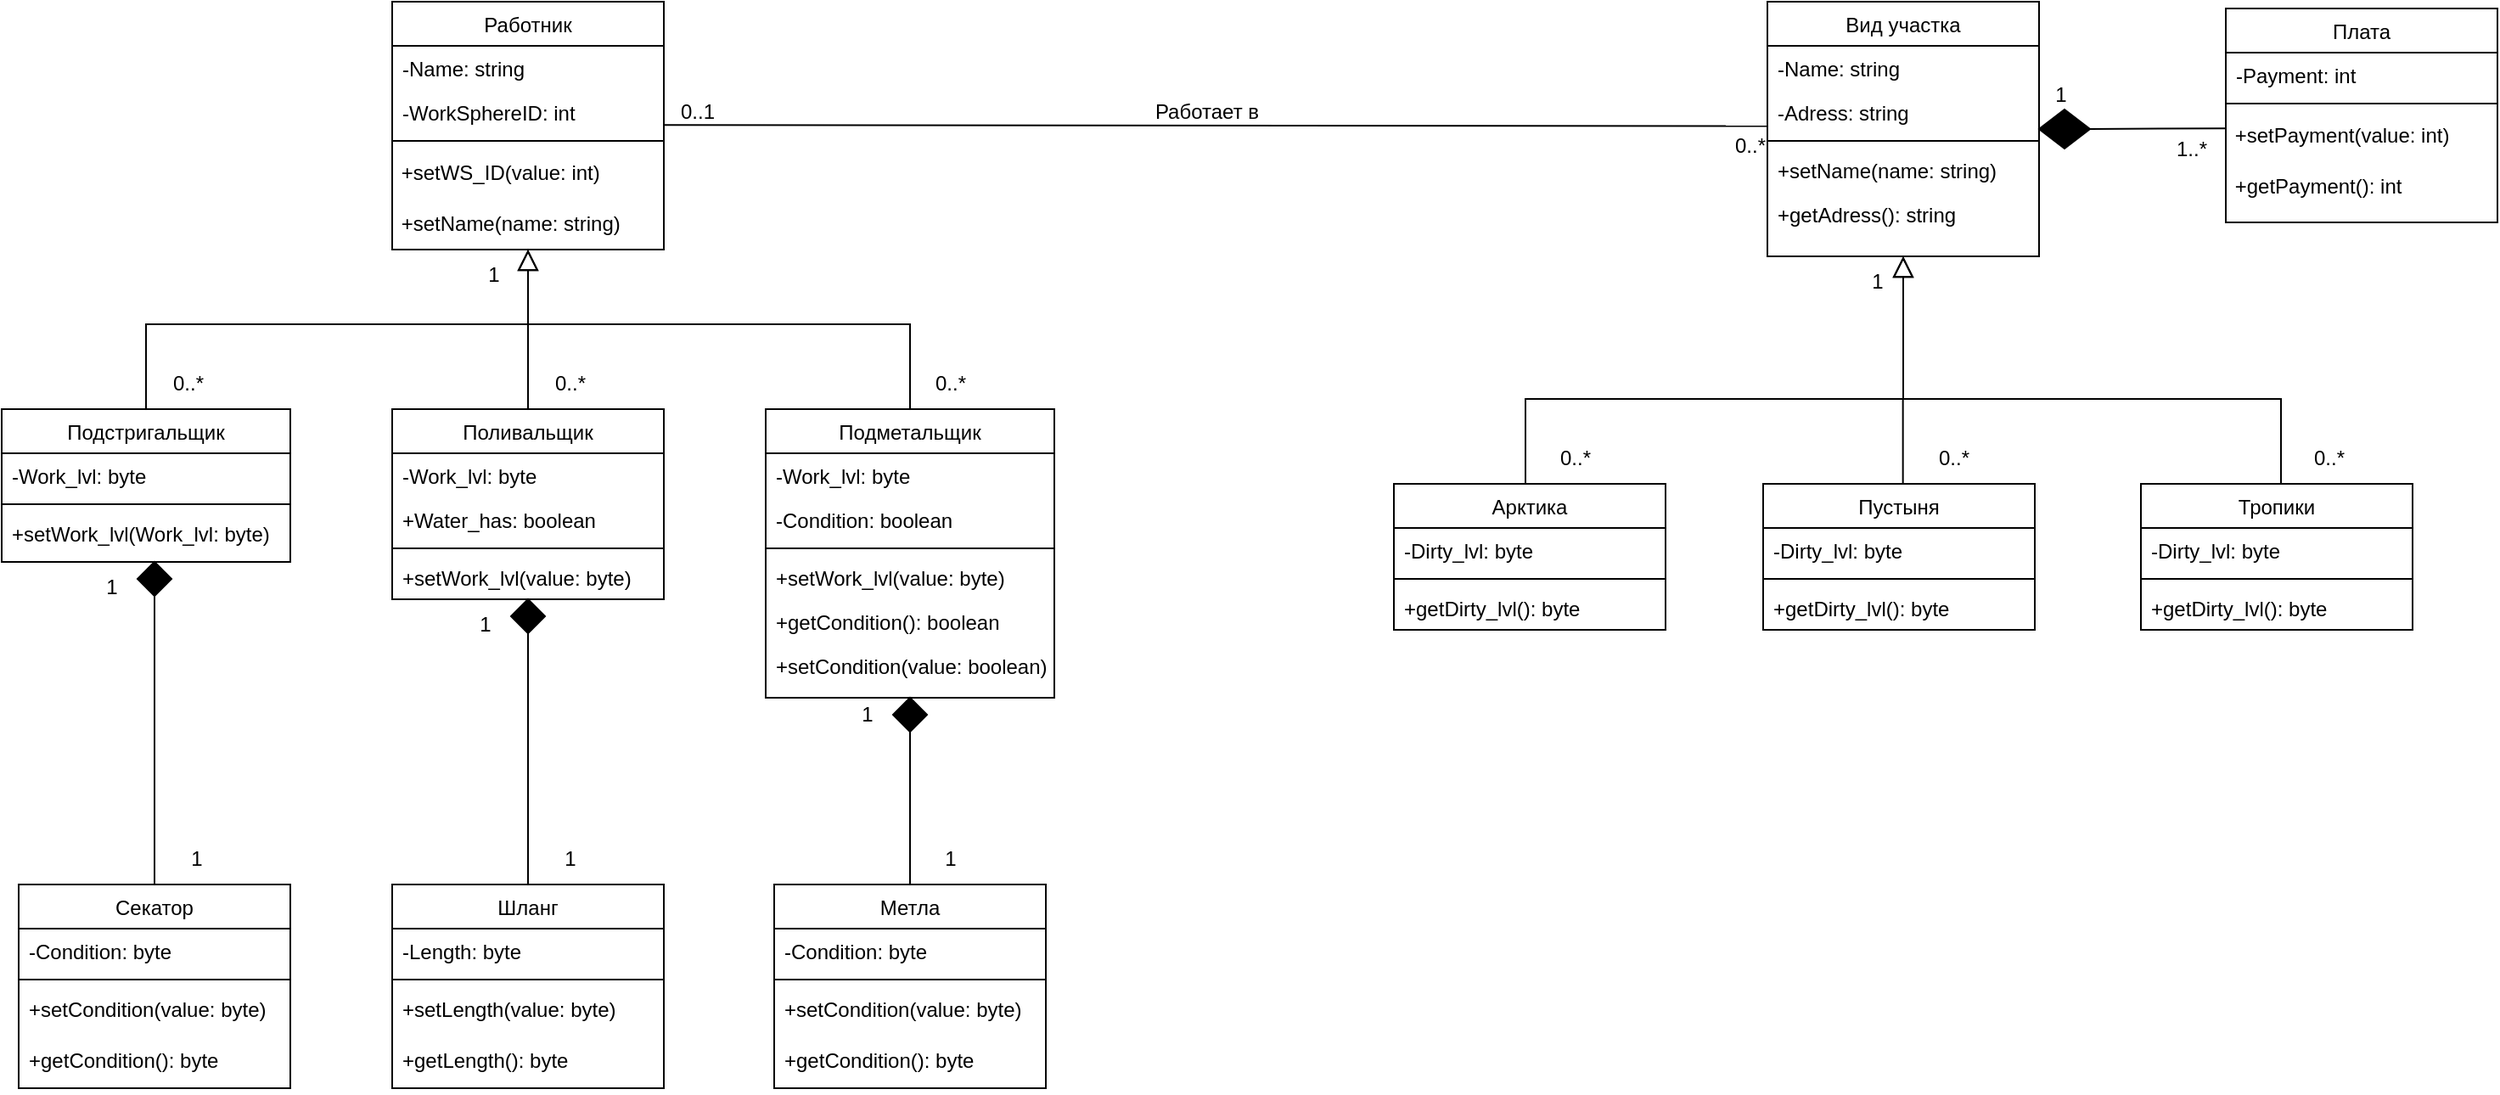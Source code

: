 <mxfile version="22.0.8" type="device">
  <diagram id="C5RBs43oDa-KdzZeNtuy" name="Page-1">
    <mxGraphModel dx="2306" dy="749" grid="1" gridSize="10" guides="1" tooltips="1" connect="1" arrows="1" fold="1" page="1" pageScale="1" pageWidth="827" pageHeight="1169" math="0" shadow="0">
      <root>
        <mxCell id="WIyWlLk6GJQsqaUBKTNV-0" />
        <mxCell id="WIyWlLk6GJQsqaUBKTNV-1" parent="WIyWlLk6GJQsqaUBKTNV-0" />
        <mxCell id="zkfFHV4jXpPFQw0GAbJ--0" value="Работник" style="swimlane;fontStyle=0;align=center;verticalAlign=top;childLayout=stackLayout;horizontal=1;startSize=26;horizontalStack=0;resizeParent=1;resizeLast=0;collapsible=1;marginBottom=0;rounded=0;shadow=0;strokeWidth=1;" parent="WIyWlLk6GJQsqaUBKTNV-1" vertex="1">
          <mxGeometry x="100" y="120" width="160" height="146" as="geometry">
            <mxRectangle x="230" y="140" width="160" height="26" as="alternateBounds" />
          </mxGeometry>
        </mxCell>
        <mxCell id="zkfFHV4jXpPFQw0GAbJ--1" value="-Name: string" style="text;align=left;verticalAlign=top;spacingLeft=4;spacingRight=4;overflow=hidden;rotatable=0;points=[[0,0.5],[1,0.5]];portConstraint=eastwest;" parent="zkfFHV4jXpPFQw0GAbJ--0" vertex="1">
          <mxGeometry y="26" width="160" height="26" as="geometry" />
        </mxCell>
        <mxCell id="zkfFHV4jXpPFQw0GAbJ--2" value="-WorkSphereID: int" style="text;align=left;verticalAlign=top;spacingLeft=4;spacingRight=4;overflow=hidden;rotatable=0;points=[[0,0.5],[1,0.5]];portConstraint=eastwest;rounded=0;shadow=0;html=0;" parent="zkfFHV4jXpPFQw0GAbJ--0" vertex="1">
          <mxGeometry y="52" width="160" height="26" as="geometry" />
        </mxCell>
        <mxCell id="zkfFHV4jXpPFQw0GAbJ--4" value="" style="line;html=1;strokeWidth=1;align=left;verticalAlign=middle;spacingTop=-1;spacingLeft=3;spacingRight=3;rotatable=0;labelPosition=right;points=[];portConstraint=eastwest;" parent="zkfFHV4jXpPFQw0GAbJ--0" vertex="1">
          <mxGeometry y="78" width="160" height="8" as="geometry" />
        </mxCell>
        <mxCell id="GcH96Sqjor09nr94Ua-5-16" value="&amp;nbsp;+setWS_ID(value: int)" style="text;html=1;align=left;verticalAlign=middle;resizable=0;points=[];autosize=1;strokeColor=none;fillColor=none;" parent="zkfFHV4jXpPFQw0GAbJ--0" vertex="1">
          <mxGeometry y="86" width="160" height="30" as="geometry" />
        </mxCell>
        <mxCell id="GcH96Sqjor09nr94Ua-5-45" value="&amp;nbsp;+setName(name: string)" style="text;html=1;align=left;verticalAlign=middle;resizable=0;points=[];autosize=1;strokeColor=none;fillColor=none;" parent="zkfFHV4jXpPFQw0GAbJ--0" vertex="1">
          <mxGeometry y="116" width="160" height="30" as="geometry" />
        </mxCell>
        <mxCell id="zkfFHV4jXpPFQw0GAbJ--6" value="Подстригальщик" style="swimlane;fontStyle=0;align=center;verticalAlign=top;childLayout=stackLayout;horizontal=1;startSize=26;horizontalStack=0;resizeParent=1;resizeLast=0;collapsible=1;marginBottom=0;rounded=0;shadow=0;strokeWidth=1;" parent="WIyWlLk6GJQsqaUBKTNV-1" vertex="1">
          <mxGeometry x="-130" y="360" width="170" height="90" as="geometry">
            <mxRectangle x="120" y="360" width="160" height="26" as="alternateBounds" />
          </mxGeometry>
        </mxCell>
        <mxCell id="zkfFHV4jXpPFQw0GAbJ--7" value="-Work_lvl: byte" style="text;align=left;verticalAlign=top;spacingLeft=4;spacingRight=4;overflow=hidden;rotatable=0;points=[[0,0.5],[1,0.5]];portConstraint=eastwest;" parent="zkfFHV4jXpPFQw0GAbJ--6" vertex="1">
          <mxGeometry y="26" width="170" height="26" as="geometry" />
        </mxCell>
        <mxCell id="zkfFHV4jXpPFQw0GAbJ--9" value="" style="line;html=1;strokeWidth=1;align=left;verticalAlign=middle;spacingTop=-1;spacingLeft=3;spacingRight=3;rotatable=0;labelPosition=right;points=[];portConstraint=eastwest;" parent="zkfFHV4jXpPFQw0GAbJ--6" vertex="1">
          <mxGeometry y="52" width="170" height="8" as="geometry" />
        </mxCell>
        <mxCell id="zkfFHV4jXpPFQw0GAbJ--11" value="+setWork_lvl(Work_lvl: byte)" style="text;align=left;verticalAlign=top;spacingLeft=4;spacingRight=4;overflow=hidden;rotatable=0;points=[[0,0.5],[1,0.5]];portConstraint=eastwest;" parent="zkfFHV4jXpPFQw0GAbJ--6" vertex="1">
          <mxGeometry y="60" width="170" height="26" as="geometry" />
        </mxCell>
        <mxCell id="zkfFHV4jXpPFQw0GAbJ--12" value="" style="endArrow=block;endSize=10;endFill=0;shadow=0;strokeWidth=1;rounded=0;edgeStyle=elbowEdgeStyle;elbow=vertical;" parent="WIyWlLk6GJQsqaUBKTNV-1" source="zkfFHV4jXpPFQw0GAbJ--6" target="zkfFHV4jXpPFQw0GAbJ--0" edge="1">
          <mxGeometry width="160" relative="1" as="geometry">
            <mxPoint x="200" y="203" as="sourcePoint" />
            <mxPoint x="200" y="203" as="targetPoint" />
            <Array as="points">
              <mxPoint x="70" y="310" />
            </Array>
          </mxGeometry>
        </mxCell>
        <mxCell id="zkfFHV4jXpPFQw0GAbJ--16" value="" style="endArrow=block;endSize=10;endFill=0;shadow=0;strokeWidth=1;rounded=0;edgeStyle=elbowEdgeStyle;elbow=vertical;exitX=0.5;exitY=0;exitDx=0;exitDy=0;" parent="WIyWlLk6GJQsqaUBKTNV-1" source="GcH96Sqjor09nr94Ua-5-0" target="zkfFHV4jXpPFQw0GAbJ--0" edge="1">
          <mxGeometry width="160" relative="1" as="geometry">
            <mxPoint x="410" y="360" as="sourcePoint" />
            <mxPoint x="310" y="271" as="targetPoint" />
            <Array as="points">
              <mxPoint x="290" y="310" />
              <mxPoint x="180" y="309" />
              <mxPoint x="410" y="309" />
            </Array>
          </mxGeometry>
        </mxCell>
        <mxCell id="zkfFHV4jXpPFQw0GAbJ--17" value="Вид участка" style="swimlane;fontStyle=0;align=center;verticalAlign=top;childLayout=stackLayout;horizontal=1;startSize=26;horizontalStack=0;resizeParent=1;resizeLast=0;collapsible=1;marginBottom=0;rounded=0;shadow=0;strokeWidth=1;" parent="WIyWlLk6GJQsqaUBKTNV-1" vertex="1">
          <mxGeometry x="910" y="120" width="160" height="150" as="geometry">
            <mxRectangle x="550" y="140" width="160" height="26" as="alternateBounds" />
          </mxGeometry>
        </mxCell>
        <mxCell id="zkfFHV4jXpPFQw0GAbJ--18" value="-Name: string" style="text;align=left;verticalAlign=top;spacingLeft=4;spacingRight=4;overflow=hidden;rotatable=0;points=[[0,0.5],[1,0.5]];portConstraint=eastwest;" parent="zkfFHV4jXpPFQw0GAbJ--17" vertex="1">
          <mxGeometry y="26" width="160" height="26" as="geometry" />
        </mxCell>
        <mxCell id="zkfFHV4jXpPFQw0GAbJ--20" value="-Adress: string" style="text;align=left;verticalAlign=top;spacingLeft=4;spacingRight=4;overflow=hidden;rotatable=0;points=[[0,0.5],[1,0.5]];portConstraint=eastwest;rounded=0;shadow=0;html=0;" parent="zkfFHV4jXpPFQw0GAbJ--17" vertex="1">
          <mxGeometry y="52" width="160" height="26" as="geometry" />
        </mxCell>
        <mxCell id="zkfFHV4jXpPFQw0GAbJ--23" value="" style="line;html=1;strokeWidth=1;align=left;verticalAlign=middle;spacingTop=-1;spacingLeft=3;spacingRight=3;rotatable=0;labelPosition=right;points=[];portConstraint=eastwest;" parent="zkfFHV4jXpPFQw0GAbJ--17" vertex="1">
          <mxGeometry y="78" width="160" height="8" as="geometry" />
        </mxCell>
        <mxCell id="zkfFHV4jXpPFQw0GAbJ--24" value="+setName(name: string)" style="text;align=left;verticalAlign=top;spacingLeft=4;spacingRight=4;overflow=hidden;rotatable=0;points=[[0,0.5],[1,0.5]];portConstraint=eastwest;" parent="zkfFHV4jXpPFQw0GAbJ--17" vertex="1">
          <mxGeometry y="86" width="160" height="26" as="geometry" />
        </mxCell>
        <mxCell id="GcH96Sqjor09nr94Ua-5-46" value="+getAdress(): string" style="text;align=left;verticalAlign=top;spacingLeft=4;spacingRight=4;overflow=hidden;rotatable=0;points=[[0,0.5],[1,0.5]];portConstraint=eastwest;" parent="zkfFHV4jXpPFQw0GAbJ--17" vertex="1">
          <mxGeometry y="112" width="160" height="26" as="geometry" />
        </mxCell>
        <mxCell id="GcH96Sqjor09nr94Ua-5-0" value="Подметальщик" style="swimlane;fontStyle=0;align=center;verticalAlign=top;childLayout=stackLayout;horizontal=1;startSize=26;horizontalStack=0;resizeParent=1;resizeLast=0;collapsible=1;marginBottom=0;rounded=0;shadow=0;strokeWidth=1;" parent="WIyWlLk6GJQsqaUBKTNV-1" vertex="1">
          <mxGeometry x="320" y="360" width="170" height="170" as="geometry">
            <mxRectangle x="120" y="360" width="160" height="26" as="alternateBounds" />
          </mxGeometry>
        </mxCell>
        <mxCell id="GcH96Sqjor09nr94Ua-5-1" value="-Work_lvl: byte" style="text;align=left;verticalAlign=top;spacingLeft=4;spacingRight=4;overflow=hidden;rotatable=0;points=[[0,0.5],[1,0.5]];portConstraint=eastwest;" parent="GcH96Sqjor09nr94Ua-5-0" vertex="1">
          <mxGeometry y="26" width="170" height="26" as="geometry" />
        </mxCell>
        <mxCell id="GcH96Sqjor09nr94Ua-5-2" value="-Condition: boolean" style="text;align=left;verticalAlign=top;spacingLeft=4;spacingRight=4;overflow=hidden;rotatable=0;points=[[0,0.5],[1,0.5]];portConstraint=eastwest;rounded=0;shadow=0;html=0;" parent="GcH96Sqjor09nr94Ua-5-0" vertex="1">
          <mxGeometry y="52" width="170" height="26" as="geometry" />
        </mxCell>
        <mxCell id="GcH96Sqjor09nr94Ua-5-3" value="" style="line;html=1;strokeWidth=1;align=left;verticalAlign=middle;spacingTop=-1;spacingLeft=3;spacingRight=3;rotatable=0;labelPosition=right;points=[];portConstraint=eastwest;" parent="GcH96Sqjor09nr94Ua-5-0" vertex="1">
          <mxGeometry y="78" width="170" height="8" as="geometry" />
        </mxCell>
        <mxCell id="GcH96Sqjor09nr94Ua-5-19" value="+setWork_lvl(value: byte)" style="text;align=left;verticalAlign=top;spacingLeft=4;spacingRight=4;overflow=hidden;rotatable=0;points=[[0,0.5],[1,0.5]];portConstraint=eastwest;fontStyle=0" parent="GcH96Sqjor09nr94Ua-5-0" vertex="1">
          <mxGeometry y="86" width="170" height="26" as="geometry" />
        </mxCell>
        <mxCell id="GcH96Sqjor09nr94Ua-5-20" value="+getCondition(): boolean" style="text;align=left;verticalAlign=top;spacingLeft=4;spacingRight=4;overflow=hidden;rotatable=0;points=[[0,0.5],[1,0.5]];portConstraint=eastwest;" parent="GcH96Sqjor09nr94Ua-5-0" vertex="1">
          <mxGeometry y="112" width="170" height="26" as="geometry" />
        </mxCell>
        <mxCell id="GcH96Sqjor09nr94Ua-5-21" value="+setCondition(value: boolean)" style="text;align=left;verticalAlign=top;spacingLeft=4;spacingRight=4;overflow=hidden;rotatable=0;points=[[0,0.5],[1,0.5]];portConstraint=eastwest;" parent="GcH96Sqjor09nr94Ua-5-0" vertex="1">
          <mxGeometry y="138" width="170" height="26" as="geometry" />
        </mxCell>
        <mxCell id="GcH96Sqjor09nr94Ua-5-7" value="Поливальщик" style="swimlane;fontStyle=0;align=center;verticalAlign=top;childLayout=stackLayout;horizontal=1;startSize=26;horizontalStack=0;resizeParent=1;resizeLast=0;collapsible=1;marginBottom=0;rounded=0;shadow=0;strokeWidth=1;" parent="WIyWlLk6GJQsqaUBKTNV-1" vertex="1">
          <mxGeometry x="100" y="360" width="160" height="112" as="geometry">
            <mxRectangle x="120" y="360" width="160" height="26" as="alternateBounds" />
          </mxGeometry>
        </mxCell>
        <mxCell id="GcH96Sqjor09nr94Ua-5-8" value="-Work_lvl: byte" style="text;align=left;verticalAlign=top;spacingLeft=4;spacingRight=4;overflow=hidden;rotatable=0;points=[[0,0.5],[1,0.5]];portConstraint=eastwest;" parent="GcH96Sqjor09nr94Ua-5-7" vertex="1">
          <mxGeometry y="26" width="160" height="26" as="geometry" />
        </mxCell>
        <mxCell id="GcH96Sqjor09nr94Ua-5-9" value="+Water_has: boolean" style="text;align=left;verticalAlign=top;spacingLeft=4;spacingRight=4;overflow=hidden;rotatable=0;points=[[0,0.5],[1,0.5]];portConstraint=eastwest;rounded=0;shadow=0;html=0;" parent="GcH96Sqjor09nr94Ua-5-7" vertex="1">
          <mxGeometry y="52" width="160" height="26" as="geometry" />
        </mxCell>
        <mxCell id="GcH96Sqjor09nr94Ua-5-10" value="" style="line;html=1;strokeWidth=1;align=left;verticalAlign=middle;spacingTop=-1;spacingLeft=3;spacingRight=3;rotatable=0;labelPosition=right;points=[];portConstraint=eastwest;" parent="GcH96Sqjor09nr94Ua-5-7" vertex="1">
          <mxGeometry y="78" width="160" height="8" as="geometry" />
        </mxCell>
        <mxCell id="GcH96Sqjor09nr94Ua-5-11" value="+setWork_lvl(value: byte)" style="text;align=left;verticalAlign=top;spacingLeft=4;spacingRight=4;overflow=hidden;rotatable=0;points=[[0,0.5],[1,0.5]];portConstraint=eastwest;fontStyle=0" parent="GcH96Sqjor09nr94Ua-5-7" vertex="1">
          <mxGeometry y="86" width="160" height="26" as="geometry" />
        </mxCell>
        <mxCell id="GcH96Sqjor09nr94Ua-5-15" value="" style="endArrow=none;html=1;rounded=0;exitX=0.5;exitY=0;exitDx=0;exitDy=0;" parent="WIyWlLk6GJQsqaUBKTNV-1" source="GcH96Sqjor09nr94Ua-5-7" edge="1">
          <mxGeometry width="50" height="50" relative="1" as="geometry">
            <mxPoint x="150" y="350" as="sourcePoint" />
            <mxPoint x="180" y="310" as="targetPoint" />
          </mxGeometry>
        </mxCell>
        <mxCell id="GcH96Sqjor09nr94Ua-5-23" value="Секатор" style="swimlane;fontStyle=0;align=center;verticalAlign=top;childLayout=stackLayout;horizontal=1;startSize=26;horizontalStack=0;resizeParent=1;resizeLast=0;collapsible=1;marginBottom=0;rounded=0;shadow=0;strokeWidth=1;" parent="WIyWlLk6GJQsqaUBKTNV-1" vertex="1">
          <mxGeometry x="-120" y="640" width="160" height="120" as="geometry">
            <mxRectangle x="120" y="360" width="160" height="26" as="alternateBounds" />
          </mxGeometry>
        </mxCell>
        <mxCell id="GcH96Sqjor09nr94Ua-5-24" value="-Condition: byte" style="text;align=left;verticalAlign=top;spacingLeft=4;spacingRight=4;overflow=hidden;rotatable=0;points=[[0,0.5],[1,0.5]];portConstraint=eastwest;" parent="GcH96Sqjor09nr94Ua-5-23" vertex="1">
          <mxGeometry y="26" width="160" height="26" as="geometry" />
        </mxCell>
        <mxCell id="GcH96Sqjor09nr94Ua-5-25" value="" style="line;html=1;strokeWidth=1;align=left;verticalAlign=middle;spacingTop=-1;spacingLeft=3;spacingRight=3;rotatable=0;labelPosition=right;points=[];portConstraint=eastwest;" parent="GcH96Sqjor09nr94Ua-5-23" vertex="1">
          <mxGeometry y="52" width="160" height="8" as="geometry" />
        </mxCell>
        <mxCell id="GcH96Sqjor09nr94Ua-5-26" value="+setCondition(value: byte)" style="text;align=left;verticalAlign=top;spacingLeft=4;spacingRight=4;overflow=hidden;rotatable=0;points=[[0,0.5],[1,0.5]];portConstraint=eastwest;" parent="GcH96Sqjor09nr94Ua-5-23" vertex="1">
          <mxGeometry y="60" width="160" height="30" as="geometry" />
        </mxCell>
        <mxCell id="GcH96Sqjor09nr94Ua-5-30" value="+getCondition(): byte" style="text;align=left;verticalAlign=top;spacingLeft=4;spacingRight=4;overflow=hidden;rotatable=0;points=[[0,0.5],[1,0.5]];portConstraint=eastwest;" parent="GcH96Sqjor09nr94Ua-5-23" vertex="1">
          <mxGeometry y="90" width="160" height="30" as="geometry" />
        </mxCell>
        <mxCell id="GcH96Sqjor09nr94Ua-5-28" value="" style="rhombus;whiteSpace=wrap;html=1;fillStyle=solid;fillColor=#000000;" parent="WIyWlLk6GJQsqaUBKTNV-1" vertex="1">
          <mxGeometry x="-50" y="450" width="20" height="20" as="geometry" />
        </mxCell>
        <mxCell id="GcH96Sqjor09nr94Ua-5-29" value="" style="endArrow=none;html=1;rounded=0;entryX=0.5;entryY=1;entryDx=0;entryDy=0;exitX=0.5;exitY=0;exitDx=0;exitDy=0;" parent="WIyWlLk6GJQsqaUBKTNV-1" source="GcH96Sqjor09nr94Ua-5-23" target="GcH96Sqjor09nr94Ua-5-28" edge="1">
          <mxGeometry width="50" height="50" relative="1" as="geometry">
            <mxPoint x="-40" y="510" as="sourcePoint" />
            <mxPoint x="10" y="460" as="targetPoint" />
          </mxGeometry>
        </mxCell>
        <mxCell id="GcH96Sqjor09nr94Ua-5-31" value="" style="rhombus;whiteSpace=wrap;html=1;fillColor=#000000;" parent="WIyWlLk6GJQsqaUBKTNV-1" vertex="1">
          <mxGeometry x="170" y="472" width="20" height="20" as="geometry" />
        </mxCell>
        <mxCell id="GcH96Sqjor09nr94Ua-5-32" value="" style="endArrow=none;html=1;rounded=0;entryX=0.5;entryY=1;entryDx=0;entryDy=0;exitX=0.5;exitY=0;exitDx=0;exitDy=0;" parent="WIyWlLk6GJQsqaUBKTNV-1" source="GcH96Sqjor09nr94Ua-5-40" target="GcH96Sqjor09nr94Ua-5-31" edge="1">
          <mxGeometry width="50" height="50" relative="1" as="geometry">
            <mxPoint x="180" y="550" as="sourcePoint" />
            <mxPoint x="230" y="482" as="targetPoint" />
          </mxGeometry>
        </mxCell>
        <mxCell id="GcH96Sqjor09nr94Ua-5-33" value="" style="rhombus;whiteSpace=wrap;html=1;strokeColor=#000000;fillColor=#000000;" parent="WIyWlLk6GJQsqaUBKTNV-1" vertex="1">
          <mxGeometry x="395" y="530" width="20" height="20" as="geometry" />
        </mxCell>
        <mxCell id="GcH96Sqjor09nr94Ua-5-34" value="" style="endArrow=none;html=1;rounded=0;entryX=0.5;entryY=1;entryDx=0;entryDy=0;exitX=0.5;exitY=0;exitDx=0;exitDy=0;" parent="WIyWlLk6GJQsqaUBKTNV-1" source="GcH96Sqjor09nr94Ua-5-35" target="GcH96Sqjor09nr94Ua-5-33" edge="1">
          <mxGeometry width="50" height="50" relative="1" as="geometry">
            <mxPoint x="405" y="570" as="sourcePoint" />
            <mxPoint x="455" y="540" as="targetPoint" />
          </mxGeometry>
        </mxCell>
        <mxCell id="GcH96Sqjor09nr94Ua-5-35" value="Метла" style="swimlane;fontStyle=0;align=center;verticalAlign=top;childLayout=stackLayout;horizontal=1;startSize=26;horizontalStack=0;resizeParent=1;resizeLast=0;collapsible=1;marginBottom=0;rounded=0;shadow=0;strokeWidth=1;" parent="WIyWlLk6GJQsqaUBKTNV-1" vertex="1">
          <mxGeometry x="325" y="640" width="160" height="120" as="geometry">
            <mxRectangle x="120" y="360" width="160" height="26" as="alternateBounds" />
          </mxGeometry>
        </mxCell>
        <mxCell id="GcH96Sqjor09nr94Ua-5-36" value="-Condition: byte" style="text;align=left;verticalAlign=top;spacingLeft=4;spacingRight=4;overflow=hidden;rotatable=0;points=[[0,0.5],[1,0.5]];portConstraint=eastwest;" parent="GcH96Sqjor09nr94Ua-5-35" vertex="1">
          <mxGeometry y="26" width="160" height="26" as="geometry" />
        </mxCell>
        <mxCell id="GcH96Sqjor09nr94Ua-5-37" value="" style="line;html=1;strokeWidth=1;align=left;verticalAlign=middle;spacingTop=-1;spacingLeft=3;spacingRight=3;rotatable=0;labelPosition=right;points=[];portConstraint=eastwest;" parent="GcH96Sqjor09nr94Ua-5-35" vertex="1">
          <mxGeometry y="52" width="160" height="8" as="geometry" />
        </mxCell>
        <mxCell id="GcH96Sqjor09nr94Ua-5-38" value="+setCondition(value: byte)" style="text;align=left;verticalAlign=top;spacingLeft=4;spacingRight=4;overflow=hidden;rotatable=0;points=[[0,0.5],[1,0.5]];portConstraint=eastwest;" parent="GcH96Sqjor09nr94Ua-5-35" vertex="1">
          <mxGeometry y="60" width="160" height="30" as="geometry" />
        </mxCell>
        <mxCell id="GcH96Sqjor09nr94Ua-5-39" value="+getCondition(): byte" style="text;align=left;verticalAlign=top;spacingLeft=4;spacingRight=4;overflow=hidden;rotatable=0;points=[[0,0.5],[1,0.5]];portConstraint=eastwest;" parent="GcH96Sqjor09nr94Ua-5-35" vertex="1">
          <mxGeometry y="90" width="160" height="30" as="geometry" />
        </mxCell>
        <mxCell id="GcH96Sqjor09nr94Ua-5-40" value="Шланг" style="swimlane;fontStyle=0;align=center;verticalAlign=top;childLayout=stackLayout;horizontal=1;startSize=26;horizontalStack=0;resizeParent=1;resizeLast=0;collapsible=1;marginBottom=0;rounded=0;shadow=0;strokeWidth=1;" parent="WIyWlLk6GJQsqaUBKTNV-1" vertex="1">
          <mxGeometry x="100" y="640" width="160" height="120" as="geometry">
            <mxRectangle x="120" y="360" width="160" height="26" as="alternateBounds" />
          </mxGeometry>
        </mxCell>
        <mxCell id="GcH96Sqjor09nr94Ua-5-41" value="-Length: byte" style="text;align=left;verticalAlign=top;spacingLeft=4;spacingRight=4;overflow=hidden;rotatable=0;points=[[0,0.5],[1,0.5]];portConstraint=eastwest;" parent="GcH96Sqjor09nr94Ua-5-40" vertex="1">
          <mxGeometry y="26" width="160" height="26" as="geometry" />
        </mxCell>
        <mxCell id="GcH96Sqjor09nr94Ua-5-42" value="" style="line;html=1;strokeWidth=1;align=left;verticalAlign=middle;spacingTop=-1;spacingLeft=3;spacingRight=3;rotatable=0;labelPosition=right;points=[];portConstraint=eastwest;" parent="GcH96Sqjor09nr94Ua-5-40" vertex="1">
          <mxGeometry y="52" width="160" height="8" as="geometry" />
        </mxCell>
        <mxCell id="GcH96Sqjor09nr94Ua-5-43" value="+setLength(value: byte)" style="text;align=left;verticalAlign=top;spacingLeft=4;spacingRight=4;overflow=hidden;rotatable=0;points=[[0,0.5],[1,0.5]];portConstraint=eastwest;" parent="GcH96Sqjor09nr94Ua-5-40" vertex="1">
          <mxGeometry y="60" width="160" height="30" as="geometry" />
        </mxCell>
        <mxCell id="GcH96Sqjor09nr94Ua-5-44" value="+getLength(): byte" style="text;align=left;verticalAlign=top;spacingLeft=4;spacingRight=4;overflow=hidden;rotatable=0;points=[[0,0.5],[1,0.5]];portConstraint=eastwest;" parent="GcH96Sqjor09nr94Ua-5-40" vertex="1">
          <mxGeometry y="90" width="160" height="30" as="geometry" />
        </mxCell>
        <mxCell id="GcH96Sqjor09nr94Ua-5-47" value="" style="endArrow=block;endSize=10;endFill=0;shadow=0;strokeWidth=1;rounded=0;edgeStyle=elbowEdgeStyle;elbow=vertical;" parent="WIyWlLk6GJQsqaUBKTNV-1" edge="1">
          <mxGeometry width="160" relative="1" as="geometry">
            <mxPoint x="767.5" y="404" as="sourcePoint" />
            <mxPoint x="990" y="270" as="targetPoint" />
            <Array as="points">
              <mxPoint x="877.5" y="354" />
            </Array>
          </mxGeometry>
        </mxCell>
        <mxCell id="GcH96Sqjor09nr94Ua-5-48" value="" style="endArrow=block;endSize=10;endFill=0;shadow=0;strokeWidth=1;rounded=0;edgeStyle=elbowEdgeStyle;elbow=vertical;exitX=0.5;exitY=0;exitDx=0;exitDy=0;entryX=0.5;entryY=1;entryDx=0;entryDy=0;" parent="WIyWlLk6GJQsqaUBKTNV-1" target="zkfFHV4jXpPFQw0GAbJ--17" edge="1">
          <mxGeometry width="160" relative="1" as="geometry">
            <mxPoint x="1212.5" y="404" as="sourcePoint" />
            <mxPoint x="987.5" y="310" as="targetPoint" />
            <Array as="points">
              <mxPoint x="1097.5" y="354" />
              <mxPoint x="987.5" y="353" />
              <mxPoint x="1217.5" y="353" />
            </Array>
          </mxGeometry>
        </mxCell>
        <mxCell id="GcH96Sqjor09nr94Ua-5-49" value="Пустыня" style="swimlane;fontStyle=0;align=center;verticalAlign=top;childLayout=stackLayout;horizontal=1;startSize=26;horizontalStack=0;resizeParent=1;resizeLast=0;collapsible=1;marginBottom=0;rounded=0;shadow=0;strokeWidth=1;" parent="WIyWlLk6GJQsqaUBKTNV-1" vertex="1">
          <mxGeometry x="907.5" y="404" width="160" height="86" as="geometry">
            <mxRectangle x="120" y="360" width="160" height="26" as="alternateBounds" />
          </mxGeometry>
        </mxCell>
        <mxCell id="GcH96Sqjor09nr94Ua-5-50" value="-Dirty_lvl: byte" style="text;align=left;verticalAlign=top;spacingLeft=4;spacingRight=4;overflow=hidden;rotatable=0;points=[[0,0.5],[1,0.5]];portConstraint=eastwest;" parent="GcH96Sqjor09nr94Ua-5-49" vertex="1">
          <mxGeometry y="26" width="160" height="26" as="geometry" />
        </mxCell>
        <mxCell id="GcH96Sqjor09nr94Ua-5-52" value="" style="line;html=1;strokeWidth=1;align=left;verticalAlign=middle;spacingTop=-1;spacingLeft=3;spacingRight=3;rotatable=0;labelPosition=right;points=[];portConstraint=eastwest;" parent="GcH96Sqjor09nr94Ua-5-49" vertex="1">
          <mxGeometry y="52" width="160" height="8" as="geometry" />
        </mxCell>
        <mxCell id="GcH96Sqjor09nr94Ua-5-53" value="+getDirty_lvl(): byte" style="text;align=left;verticalAlign=top;spacingLeft=4;spacingRight=4;overflow=hidden;rotatable=0;points=[[0,0.5],[1,0.5]];portConstraint=eastwest;fontStyle=0" parent="GcH96Sqjor09nr94Ua-5-49" vertex="1">
          <mxGeometry y="60" width="160" height="26" as="geometry" />
        </mxCell>
        <mxCell id="GcH96Sqjor09nr94Ua-5-54" value="" style="endArrow=none;html=1;rounded=0;exitX=0.5;exitY=0;exitDx=0;exitDy=0;" parent="WIyWlLk6GJQsqaUBKTNV-1" edge="1">
          <mxGeometry width="50" height="50" relative="1" as="geometry">
            <mxPoint x="989.83" y="404" as="sourcePoint" />
            <mxPoint x="989.83" y="354" as="targetPoint" />
          </mxGeometry>
        </mxCell>
        <mxCell id="GcH96Sqjor09nr94Ua-5-55" value="Арктика" style="swimlane;fontStyle=0;align=center;verticalAlign=top;childLayout=stackLayout;horizontal=1;startSize=26;horizontalStack=0;resizeParent=1;resizeLast=0;collapsible=1;marginBottom=0;rounded=0;shadow=0;strokeWidth=1;" parent="WIyWlLk6GJQsqaUBKTNV-1" vertex="1">
          <mxGeometry x="690" y="404" width="160" height="86" as="geometry">
            <mxRectangle x="120" y="360" width="160" height="26" as="alternateBounds" />
          </mxGeometry>
        </mxCell>
        <mxCell id="GcH96Sqjor09nr94Ua-5-56" value="-Dirty_lvl: byte" style="text;align=left;verticalAlign=top;spacingLeft=4;spacingRight=4;overflow=hidden;rotatable=0;points=[[0,0.5],[1,0.5]];portConstraint=eastwest;" parent="GcH96Sqjor09nr94Ua-5-55" vertex="1">
          <mxGeometry y="26" width="160" height="26" as="geometry" />
        </mxCell>
        <mxCell id="GcH96Sqjor09nr94Ua-5-57" value="" style="line;html=1;strokeWidth=1;align=left;verticalAlign=middle;spacingTop=-1;spacingLeft=3;spacingRight=3;rotatable=0;labelPosition=right;points=[];portConstraint=eastwest;" parent="GcH96Sqjor09nr94Ua-5-55" vertex="1">
          <mxGeometry y="52" width="160" height="8" as="geometry" />
        </mxCell>
        <mxCell id="GcH96Sqjor09nr94Ua-5-58" value="+getDirty_lvl(): byte" style="text;align=left;verticalAlign=top;spacingLeft=4;spacingRight=4;overflow=hidden;rotatable=0;points=[[0,0.5],[1,0.5]];portConstraint=eastwest;fontStyle=0" parent="GcH96Sqjor09nr94Ua-5-55" vertex="1">
          <mxGeometry y="60" width="160" height="26" as="geometry" />
        </mxCell>
        <mxCell id="GcH96Sqjor09nr94Ua-5-59" value="Тропики" style="swimlane;fontStyle=0;align=center;verticalAlign=top;childLayout=stackLayout;horizontal=1;startSize=26;horizontalStack=0;resizeParent=1;resizeLast=0;collapsible=1;marginBottom=0;rounded=0;shadow=0;strokeWidth=1;" parent="WIyWlLk6GJQsqaUBKTNV-1" vertex="1">
          <mxGeometry x="1130" y="404" width="160" height="86" as="geometry">
            <mxRectangle x="120" y="360" width="160" height="26" as="alternateBounds" />
          </mxGeometry>
        </mxCell>
        <mxCell id="GcH96Sqjor09nr94Ua-5-60" value="-Dirty_lvl: byte" style="text;align=left;verticalAlign=top;spacingLeft=4;spacingRight=4;overflow=hidden;rotatable=0;points=[[0,0.5],[1,0.5]];portConstraint=eastwest;" parent="GcH96Sqjor09nr94Ua-5-59" vertex="1">
          <mxGeometry y="26" width="160" height="26" as="geometry" />
        </mxCell>
        <mxCell id="GcH96Sqjor09nr94Ua-5-61" value="" style="line;html=1;strokeWidth=1;align=left;verticalAlign=middle;spacingTop=-1;spacingLeft=3;spacingRight=3;rotatable=0;labelPosition=right;points=[];portConstraint=eastwest;" parent="GcH96Sqjor09nr94Ua-5-59" vertex="1">
          <mxGeometry y="52" width="160" height="8" as="geometry" />
        </mxCell>
        <mxCell id="GcH96Sqjor09nr94Ua-5-62" value="+getDirty_lvl(): byte" style="text;align=left;verticalAlign=top;spacingLeft=4;spacingRight=4;overflow=hidden;rotatable=0;points=[[0,0.5],[1,0.5]];portConstraint=eastwest;fontStyle=0" parent="GcH96Sqjor09nr94Ua-5-59" vertex="1">
          <mxGeometry y="60" width="160" height="26" as="geometry" />
        </mxCell>
        <mxCell id="GcH96Sqjor09nr94Ua-5-63" value="Плата" style="swimlane;fontStyle=0;align=center;verticalAlign=top;childLayout=stackLayout;horizontal=1;startSize=26;horizontalStack=0;resizeParent=1;resizeLast=0;collapsible=1;marginBottom=0;rounded=0;shadow=0;strokeWidth=1;" parent="WIyWlLk6GJQsqaUBKTNV-1" vertex="1">
          <mxGeometry x="1180" y="124" width="160" height="126" as="geometry">
            <mxRectangle x="230" y="140" width="160" height="26" as="alternateBounds" />
          </mxGeometry>
        </mxCell>
        <mxCell id="GcH96Sqjor09nr94Ua-5-64" value="-Payment: int" style="text;align=left;verticalAlign=top;spacingLeft=4;spacingRight=4;overflow=hidden;rotatable=0;points=[[0,0.5],[1,0.5]];portConstraint=eastwest;" parent="GcH96Sqjor09nr94Ua-5-63" vertex="1">
          <mxGeometry y="26" width="160" height="26" as="geometry" />
        </mxCell>
        <mxCell id="GcH96Sqjor09nr94Ua-5-66" value="" style="line;html=1;strokeWidth=1;align=left;verticalAlign=middle;spacingTop=-1;spacingLeft=3;spacingRight=3;rotatable=0;labelPosition=right;points=[];portConstraint=eastwest;" parent="GcH96Sqjor09nr94Ua-5-63" vertex="1">
          <mxGeometry y="52" width="160" height="8" as="geometry" />
        </mxCell>
        <mxCell id="GcH96Sqjor09nr94Ua-5-67" value="&amp;nbsp;+setPayment(value: int)" style="text;html=1;align=left;verticalAlign=middle;resizable=0;points=[];autosize=1;strokeColor=none;fillColor=none;" parent="GcH96Sqjor09nr94Ua-5-63" vertex="1">
          <mxGeometry y="60" width="160" height="30" as="geometry" />
        </mxCell>
        <mxCell id="GcH96Sqjor09nr94Ua-5-68" value="&amp;nbsp;+getPayment(): int" style="text;html=1;align=left;verticalAlign=middle;resizable=0;points=[];autosize=1;strokeColor=none;fillColor=none;" parent="GcH96Sqjor09nr94Ua-5-63" vertex="1">
          <mxGeometry y="90" width="160" height="30" as="geometry" />
        </mxCell>
        <mxCell id="GcH96Sqjor09nr94Ua-5-70" value="" style="rhombus;whiteSpace=wrap;html=1;fillColor=#000000;" parent="WIyWlLk6GJQsqaUBKTNV-1" vertex="1">
          <mxGeometry x="1070" y="183.5" width="30" height="23" as="geometry" />
        </mxCell>
        <mxCell id="GcH96Sqjor09nr94Ua-5-72" value="" style="endArrow=none;html=1;rounded=0;entryX=-0.001;entryY=0.353;entryDx=0;entryDy=0;entryPerimeter=0;exitX=1;exitY=0.5;exitDx=0;exitDy=0;" parent="WIyWlLk6GJQsqaUBKTNV-1" source="GcH96Sqjor09nr94Ua-5-70" target="GcH96Sqjor09nr94Ua-5-67" edge="1">
          <mxGeometry width="50" height="50" relative="1" as="geometry">
            <mxPoint x="1090" y="194.6" as="sourcePoint" />
            <mxPoint x="1160" y="195" as="targetPoint" />
          </mxGeometry>
        </mxCell>
        <mxCell id="6ZEeNPANsBiPhbQLbxY2-0" value="1" style="text;html=1;strokeColor=none;fillColor=none;align=center;verticalAlign=middle;whiteSpace=wrap;rounded=0;" parent="WIyWlLk6GJQsqaUBKTNV-1" vertex="1">
          <mxGeometry x="1067.5" y="160" width="30" height="30" as="geometry" />
        </mxCell>
        <mxCell id="6ZEeNPANsBiPhbQLbxY2-1" value="1..*" style="text;html=1;strokeColor=none;fillColor=none;align=center;verticalAlign=middle;whiteSpace=wrap;rounded=0;" parent="WIyWlLk6GJQsqaUBKTNV-1" vertex="1">
          <mxGeometry x="1150" y="193.5" width="20" height="26.5" as="geometry" />
        </mxCell>
        <mxCell id="6ZEeNPANsBiPhbQLbxY2-3" value="1" style="text;html=1;strokeColor=none;fillColor=none;align=center;verticalAlign=middle;whiteSpace=wrap;rounded=0;" parent="WIyWlLk6GJQsqaUBKTNV-1" vertex="1">
          <mxGeometry x="-80" y="450" width="30" height="30" as="geometry" />
        </mxCell>
        <mxCell id="6ZEeNPANsBiPhbQLbxY2-4" value="1" style="text;html=1;strokeColor=none;fillColor=none;align=center;verticalAlign=middle;whiteSpace=wrap;rounded=0;" parent="WIyWlLk6GJQsqaUBKTNV-1" vertex="1">
          <mxGeometry x="140" y="472" width="30" height="30" as="geometry" />
        </mxCell>
        <mxCell id="6ZEeNPANsBiPhbQLbxY2-6" value="1" style="text;html=1;strokeColor=none;fillColor=none;align=center;verticalAlign=middle;whiteSpace=wrap;rounded=0;" parent="WIyWlLk6GJQsqaUBKTNV-1" vertex="1">
          <mxGeometry x="370" y="530" width="20" height="20" as="geometry" />
        </mxCell>
        <mxCell id="6ZEeNPANsBiPhbQLbxY2-7" value="1" style="text;html=1;strokeColor=none;fillColor=none;align=center;verticalAlign=middle;whiteSpace=wrap;rounded=0;" parent="WIyWlLk6GJQsqaUBKTNV-1" vertex="1">
          <mxGeometry x="-30" y="610" width="30" height="30" as="geometry" />
        </mxCell>
        <mxCell id="6ZEeNPANsBiPhbQLbxY2-8" value="1" style="text;html=1;strokeColor=none;fillColor=none;align=center;verticalAlign=middle;whiteSpace=wrap;rounded=0;" parent="WIyWlLk6GJQsqaUBKTNV-1" vertex="1">
          <mxGeometry x="190" y="610" width="30" height="30" as="geometry" />
        </mxCell>
        <mxCell id="6ZEeNPANsBiPhbQLbxY2-9" value="1" style="text;html=1;strokeColor=none;fillColor=none;align=center;verticalAlign=middle;whiteSpace=wrap;rounded=0;" parent="WIyWlLk6GJQsqaUBKTNV-1" vertex="1">
          <mxGeometry x="413.5" y="610" width="30" height="30" as="geometry" />
        </mxCell>
        <mxCell id="6ZEeNPANsBiPhbQLbxY2-11" value="" style="endArrow=none;html=1;rounded=0;entryX=0.003;entryY=0.819;entryDx=0;entryDy=0;entryPerimeter=0;" parent="WIyWlLk6GJQsqaUBKTNV-1" target="zkfFHV4jXpPFQw0GAbJ--20" edge="1">
          <mxGeometry width="50" height="50" relative="1" as="geometry">
            <mxPoint x="260" y="192.63" as="sourcePoint" />
            <mxPoint x="330" y="192.63" as="targetPoint" />
          </mxGeometry>
        </mxCell>
        <mxCell id="6ZEeNPANsBiPhbQLbxY2-12" value="0..1" style="text;html=1;strokeColor=none;fillColor=none;align=center;verticalAlign=middle;whiteSpace=wrap;rounded=0;" parent="WIyWlLk6GJQsqaUBKTNV-1" vertex="1">
          <mxGeometry x="250" y="170" width="60" height="30" as="geometry" />
        </mxCell>
        <mxCell id="6ZEeNPANsBiPhbQLbxY2-13" value="Работает в" style="text;html=1;strokeColor=none;fillColor=none;align=center;verticalAlign=middle;whiteSpace=wrap;rounded=0;" parent="WIyWlLk6GJQsqaUBKTNV-1" vertex="1">
          <mxGeometry x="540" y="170" width="80" height="30" as="geometry" />
        </mxCell>
        <mxCell id="6ZEeNPANsBiPhbQLbxY2-14" value="0..*" style="text;html=1;strokeColor=none;fillColor=none;align=center;verticalAlign=middle;whiteSpace=wrap;rounded=0;" parent="WIyWlLk6GJQsqaUBKTNV-1" vertex="1">
          <mxGeometry x="870" y="190" width="60" height="30" as="geometry" />
        </mxCell>
        <mxCell id="6ZEeNPANsBiPhbQLbxY2-16" value="1" style="text;html=1;strokeColor=none;fillColor=none;align=center;verticalAlign=middle;whiteSpace=wrap;rounded=0;" parent="WIyWlLk6GJQsqaUBKTNV-1" vertex="1">
          <mxGeometry x="960" y="270" width="30" height="30" as="geometry" />
        </mxCell>
        <mxCell id="6ZEeNPANsBiPhbQLbxY2-17" value="0..*" style="text;html=1;strokeColor=none;fillColor=none;align=center;verticalAlign=middle;whiteSpace=wrap;rounded=0;" parent="WIyWlLk6GJQsqaUBKTNV-1" vertex="1">
          <mxGeometry x="767" y="374" width="60" height="30" as="geometry" />
        </mxCell>
        <mxCell id="6ZEeNPANsBiPhbQLbxY2-18" value="0..*" style="text;html=1;strokeColor=none;fillColor=none;align=center;verticalAlign=middle;whiteSpace=wrap;rounded=0;" parent="WIyWlLk6GJQsqaUBKTNV-1" vertex="1">
          <mxGeometry x="990" y="374" width="60" height="30" as="geometry" />
        </mxCell>
        <mxCell id="6ZEeNPANsBiPhbQLbxY2-19" value="0..*" style="text;html=1;strokeColor=none;fillColor=none;align=center;verticalAlign=middle;whiteSpace=wrap;rounded=0;" parent="WIyWlLk6GJQsqaUBKTNV-1" vertex="1">
          <mxGeometry x="1210.5" y="374" width="60" height="30" as="geometry" />
        </mxCell>
        <mxCell id="6ZEeNPANsBiPhbQLbxY2-20" value="1" style="text;html=1;strokeColor=none;fillColor=none;align=center;verticalAlign=middle;whiteSpace=wrap;rounded=0;" parent="WIyWlLk6GJQsqaUBKTNV-1" vertex="1">
          <mxGeometry x="130" y="266" width="60" height="30" as="geometry" />
        </mxCell>
        <mxCell id="6ZEeNPANsBiPhbQLbxY2-21" value="0..*" style="text;html=1;strokeColor=none;fillColor=none;align=center;verticalAlign=middle;whiteSpace=wrap;rounded=0;" parent="WIyWlLk6GJQsqaUBKTNV-1" vertex="1">
          <mxGeometry x="-50" y="330" width="60" height="30" as="geometry" />
        </mxCell>
        <mxCell id="6ZEeNPANsBiPhbQLbxY2-22" value="0..*" style="text;html=1;strokeColor=none;fillColor=none;align=center;verticalAlign=middle;whiteSpace=wrap;rounded=0;" parent="WIyWlLk6GJQsqaUBKTNV-1" vertex="1">
          <mxGeometry x="175" y="330" width="60" height="30" as="geometry" />
        </mxCell>
        <mxCell id="6ZEeNPANsBiPhbQLbxY2-23" value="0..*" style="text;html=1;strokeColor=none;fillColor=none;align=center;verticalAlign=middle;whiteSpace=wrap;rounded=0;" parent="WIyWlLk6GJQsqaUBKTNV-1" vertex="1">
          <mxGeometry x="398.5" y="330" width="60" height="30" as="geometry" />
        </mxCell>
      </root>
    </mxGraphModel>
  </diagram>
</mxfile>
